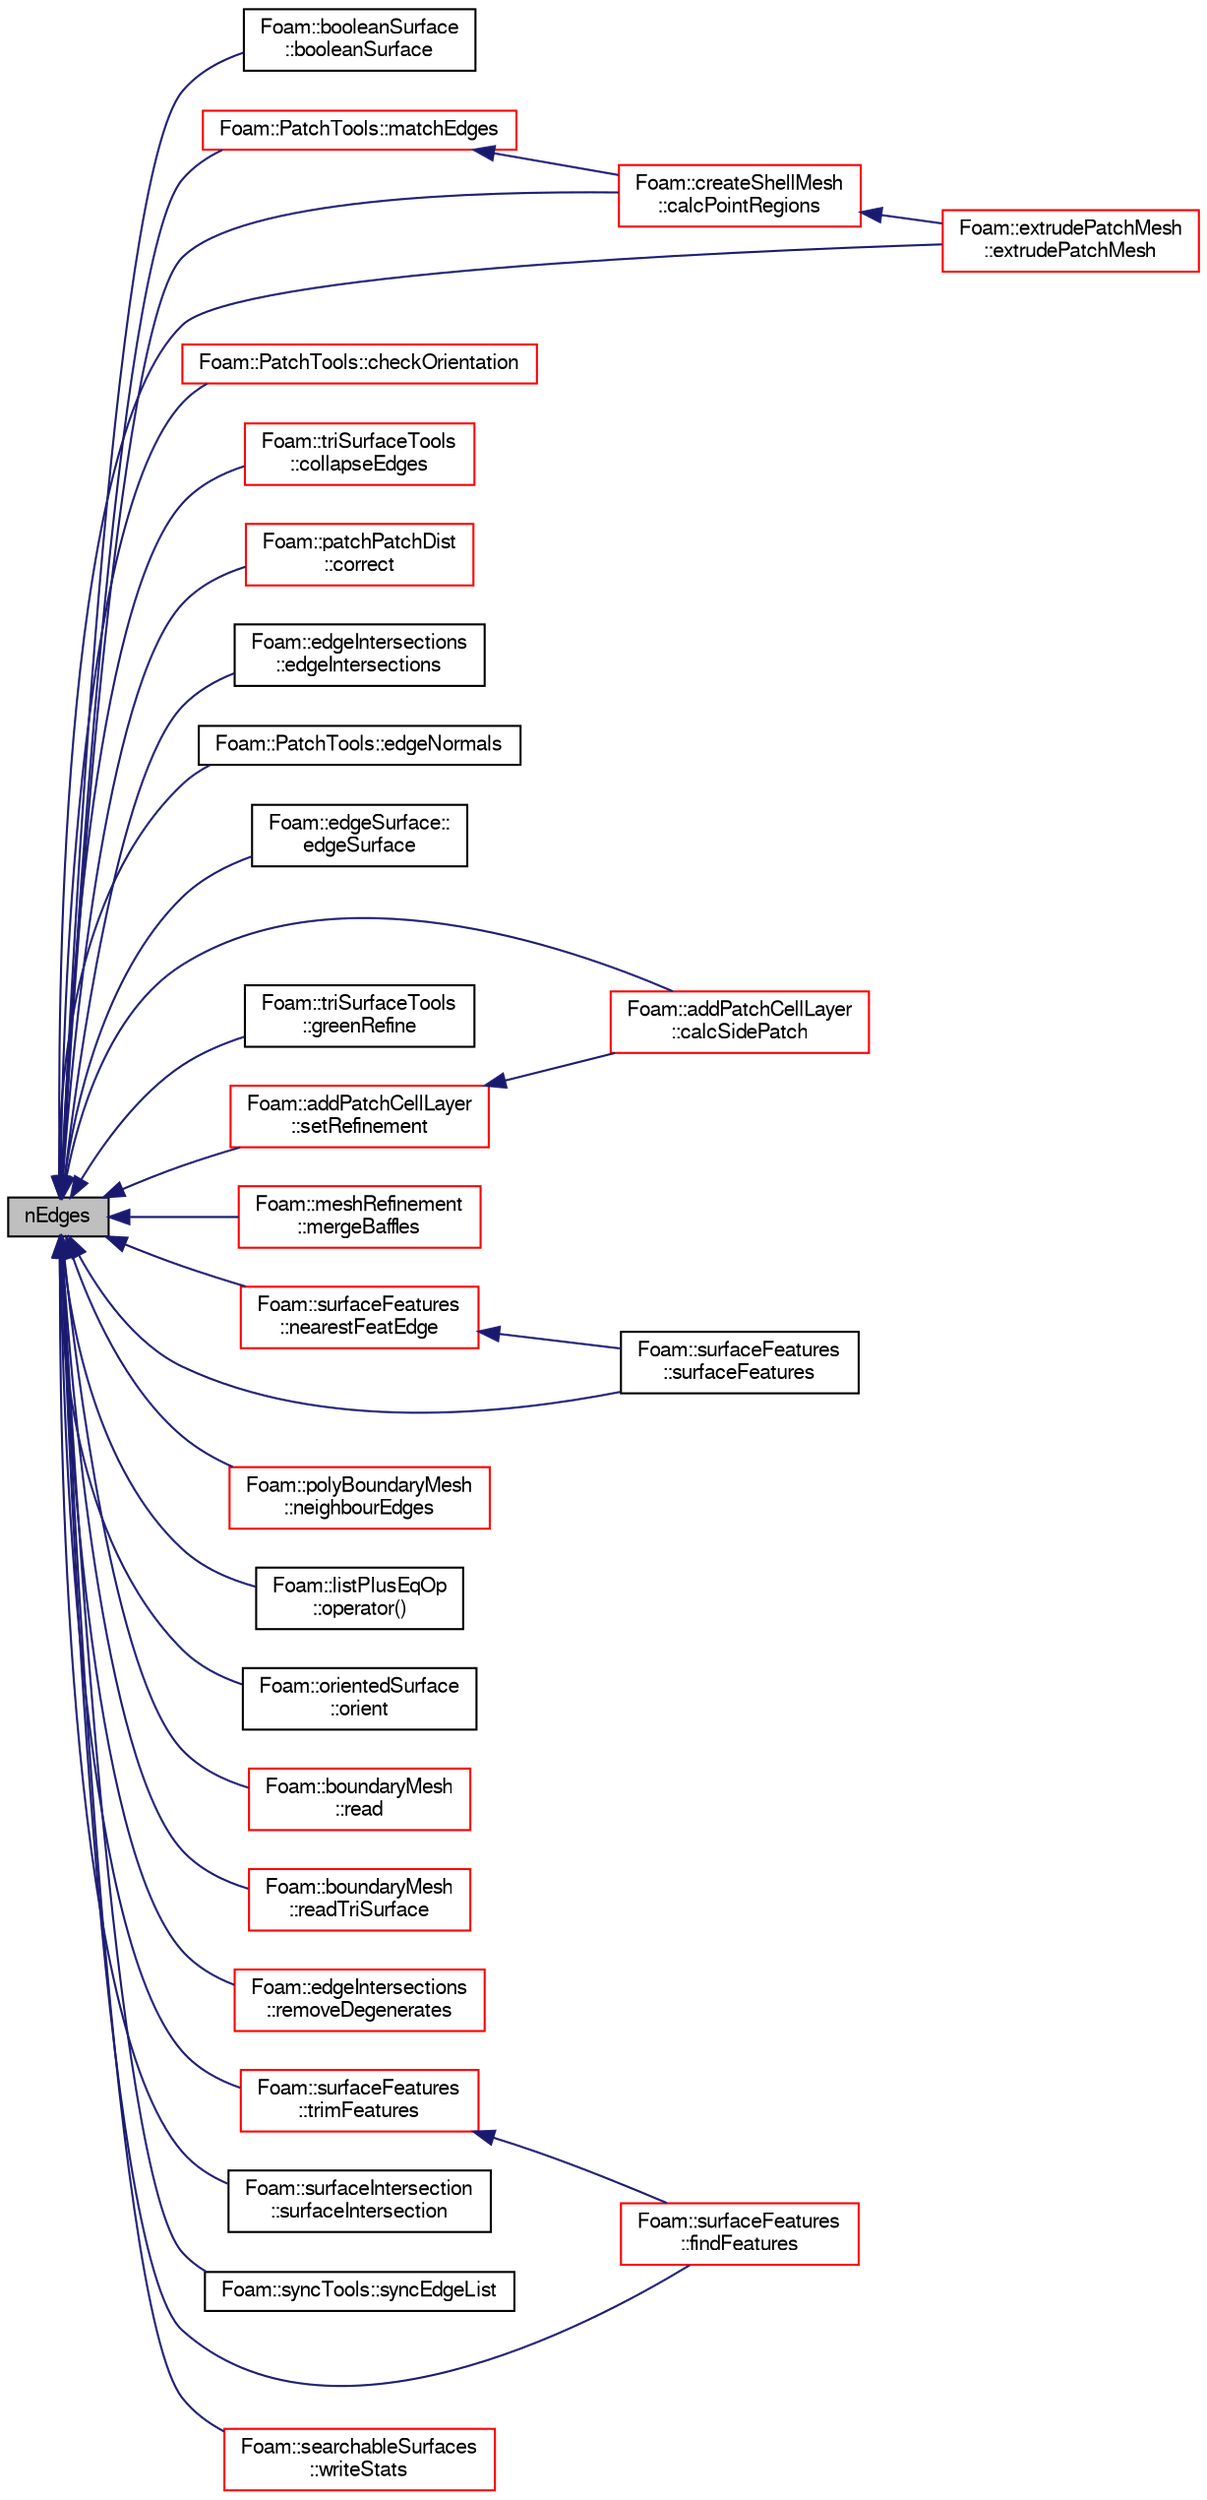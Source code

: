 digraph "nEdges"
{
  bgcolor="transparent";
  edge [fontname="FreeSans",fontsize="10",labelfontname="FreeSans",labelfontsize="10"];
  node [fontname="FreeSans",fontsize="10",shape=record];
  rankdir="LR";
  Node650 [label="nEdges",height=0.2,width=0.4,color="black", fillcolor="grey75", style="filled", fontcolor="black"];
  Node650 -> Node651 [dir="back",color="midnightblue",fontsize="10",style="solid",fontname="FreeSans"];
  Node651 [label="Foam::booleanSurface\l::booleanSurface",height=0.2,width=0.4,color="black",URL="$a25486.html#a88e679563079efe444d5005b5d5e0716",tooltip="Construct from surfaces and face labels to keep. "];
  Node650 -> Node652 [dir="back",color="midnightblue",fontsize="10",style="solid",fontname="FreeSans"];
  Node652 [label="Foam::createShellMesh\l::calcPointRegions",height=0.2,width=0.4,color="red",URL="$a21442.html#abd09fd2558d9fc41e9a503ce2976fe5f",tooltip="Helper: calculate point regions. The point region is the. "];
  Node652 -> Node653 [dir="back",color="midnightblue",fontsize="10",style="solid",fontname="FreeSans"];
  Node653 [label="Foam::extrudePatchMesh\l::extrudePatchMesh",height=0.2,width=0.4,color="red",URL="$a21446.html#ada5aee048de4d025b44660aca99d21a6",tooltip="Construct from mesh, patch and dictionary. "];
  Node650 -> Node657 [dir="back",color="midnightblue",fontsize="10",style="solid",fontname="FreeSans"];
  Node657 [label="Foam::addPatchCellLayer\l::calcSidePatch",height=0.2,width=0.4,color="red",URL="$a21626.html#a25346f181e6f56df9a1839ff94eea581",tooltip="Boundary edges get extruded into boundary faces. Determine patch. "];
  Node650 -> Node665 [dir="back",color="midnightblue",fontsize="10",style="solid",fontname="FreeSans"];
  Node665 [label="Foam::PatchTools::checkOrientation",height=0.2,width=0.4,color="red",URL="$a27526.html#a20f23e9ffe1102dccd75986b5435aef7",tooltip="Check for orientation issues. "];
  Node650 -> Node673 [dir="back",color="midnightblue",fontsize="10",style="solid",fontname="FreeSans"];
  Node673 [label="Foam::triSurfaceTools\l::collapseEdges",height=0.2,width=0.4,color="red",URL="$a25538.html#a3aee046d49916c8984f42f5710679e3f",tooltip="Create new triSurface by collapsing edges to edge mids. "];
  Node650 -> Node685 [dir="back",color="midnightblue",fontsize="10",style="solid",fontname="FreeSans"];
  Node685 [label="Foam::patchPatchDist\l::correct",height=0.2,width=0.4,color="red",URL="$a24846.html#a3ae44b28050c3aa494c1d8e18cf618c1",tooltip="Correct for mesh geom/topo changes. "];
  Node650 -> Node687 [dir="back",color="midnightblue",fontsize="10",style="solid",fontname="FreeSans"];
  Node687 [label="Foam::edgeIntersections\l::edgeIntersections",height=0.2,width=0.4,color="black",URL="$a25498.html#afa99c1043e2be47721e4e7012472c2bb",tooltip="Construct from surface and tolerance. "];
  Node650 -> Node688 [dir="back",color="midnightblue",fontsize="10",style="solid",fontname="FreeSans"];
  Node688 [label="Foam::PatchTools::edgeNormals",height=0.2,width=0.4,color="black",URL="$a27526.html#a48f55bbbe3632b208e3f15dc9ca17103"];
  Node650 -> Node689 [dir="back",color="midnightblue",fontsize="10",style="solid",fontname="FreeSans"];
  Node689 [label="Foam::edgeSurface::\ledgeSurface",height=0.2,width=0.4,color="black",URL="$a25490.html#abe6268d682c2dab294acf2175f47ca38",tooltip="Construct from surface and intersection description. "];
  Node650 -> Node653 [dir="back",color="midnightblue",fontsize="10",style="solid",fontname="FreeSans"];
  Node650 -> Node690 [dir="back",color="midnightblue",fontsize="10",style="solid",fontname="FreeSans"];
  Node690 [label="Foam::surfaceFeatures\l::findFeatures",height=0.2,width=0.4,color="red",URL="$a25510.html#a104ad1549afa89b0b6ae590fda99816a",tooltip="Find feature edges using provided included angle. "];
  Node650 -> Node695 [dir="back",color="midnightblue",fontsize="10",style="solid",fontname="FreeSans"];
  Node695 [label="Foam::triSurfaceTools\l::greenRefine",height=0.2,width=0.4,color="black",URL="$a25538.html#abfb8b3103f67e2652cfb672525ec5d43",tooltip="Refine edges by splitting to opposite vertex. "];
  Node650 -> Node696 [dir="back",color="midnightblue",fontsize="10",style="solid",fontname="FreeSans"];
  Node696 [label="Foam::PatchTools::matchEdges",height=0.2,width=0.4,color="red",URL="$a27526.html#af33c8acb7b267d0ccea6a0365776e1d1",tooltip="Find corresponding edges on patches sharing the same points. "];
  Node696 -> Node652 [dir="back",color="midnightblue",fontsize="10",style="solid",fontname="FreeSans"];
  Node650 -> Node698 [dir="back",color="midnightblue",fontsize="10",style="solid",fontname="FreeSans"];
  Node698 [label="Foam::meshRefinement\l::mergeBaffles",height=0.2,width=0.4,color="red",URL="$a24662.html#aa959f1ef1377d3a4eaac5ff099280e50",tooltip="Merge baffles. Gets pairs of faces. "];
  Node650 -> Node703 [dir="back",color="midnightblue",fontsize="10",style="solid",fontname="FreeSans"];
  Node703 [label="Foam::surfaceFeatures\l::nearestFeatEdge",height=0.2,width=0.4,color="red",URL="$a25510.html#ac01d061da5ba76a939ce2165a67352f3",tooltip="Find nearest feature edge to each surface edge. Uses the. "];
  Node703 -> Node704 [dir="back",color="midnightblue",fontsize="10",style="solid",fontname="FreeSans"];
  Node704 [label="Foam::surfaceFeatures\l::surfaceFeatures",height=0.2,width=0.4,color="black",URL="$a25510.html#ad37c6263cbba065fbffe29e843e18245",tooltip="Construct from pointField and edgeList (edgeMesh) "];
  Node650 -> Node706 [dir="back",color="midnightblue",fontsize="10",style="solid",fontname="FreeSans"];
  Node706 [label="Foam::polyBoundaryMesh\l::neighbourEdges",height=0.2,width=0.4,color="red",URL="$a27402.html#a430d61af7deb5b3579553b92d7a3034c",tooltip="Per patch the edges on the neighbouring patch. Is for every external. "];
  Node650 -> Node794 [dir="back",color="midnightblue",fontsize="10",style="solid",fontname="FreeSans"];
  Node794 [label="Foam::listPlusEqOp\l::operator()",height=0.2,width=0.4,color="black",URL="$a24626.html#a2bca5855a51bffee2f0fe2aacc4aba10"];
  Node650 -> Node795 [dir="back",color="midnightblue",fontsize="10",style="solid",fontname="FreeSans"];
  Node795 [label="Foam::orientedSurface\l::orient",height=0.2,width=0.4,color="black",URL="$a25506.html#aa4acb2637dc6e4cca4ebfa19424b5d43",tooltip="Flip faces such that normals are consistent with point: "];
  Node650 -> Node796 [dir="back",color="midnightblue",fontsize="10",style="solid",fontname="FreeSans"];
  Node796 [label="Foam::boundaryMesh\l::read",height=0.2,width=0.4,color="red",URL="$a21430.html#ad75a6a0d6490bd22adad55646a22e51b",tooltip="Read from boundaryMesh of polyMesh. "];
  Node650 -> Node798 [dir="back",color="midnightblue",fontsize="10",style="solid",fontname="FreeSans"];
  Node798 [label="Foam::boundaryMesh\l::readTriSurface",height=0.2,width=0.4,color="red",URL="$a21430.html#a2ee25ae613c57256a825ff088edc0839",tooltip="Read from triSurface. "];
  Node650 -> Node799 [dir="back",color="midnightblue",fontsize="10",style="solid",fontname="FreeSans"];
  Node799 [label="Foam::edgeIntersections\l::removeDegenerates",height=0.2,width=0.4,color="red",URL="$a25498.html#ad0d81f63bedf7adf479d3512ac49ae21",tooltip="Resolve ties. Shuffles points so all edge - face intersections. "];
  Node650 -> Node803 [dir="back",color="midnightblue",fontsize="10",style="solid",fontname="FreeSans"];
  Node803 [label="Foam::addPatchCellLayer\l::setRefinement",height=0.2,width=0.4,color="red",URL="$a21626.html#a9488cb0518f21b76444c508cc9658d64",tooltip="Play commands into polyTopoChange to create layers on top. "];
  Node803 -> Node657 [dir="back",color="midnightblue",fontsize="10",style="solid",fontname="FreeSans"];
  Node650 -> Node704 [dir="back",color="midnightblue",fontsize="10",style="solid",fontname="FreeSans"];
  Node650 -> Node805 [dir="back",color="midnightblue",fontsize="10",style="solid",fontname="FreeSans"];
  Node805 [label="Foam::surfaceIntersection\l::surfaceIntersection",height=0.2,width=0.4,color="black",URL="$a25502.html#a799b50167148bd08cc2271a5b90891ff",tooltip="Construct from two surfaces. Does all its own cutting. "];
  Node650 -> Node806 [dir="back",color="midnightblue",fontsize="10",style="solid",fontname="FreeSans"];
  Node806 [label="Foam::syncTools::syncEdgeList",height=0.2,width=0.4,color="black",URL="$a27502.html#a86e90a506551c4d498997468519bdbb6",tooltip="Synchronize values on selected mesh edges. "];
  Node650 -> Node807 [dir="back",color="midnightblue",fontsize="10",style="solid",fontname="FreeSans"];
  Node807 [label="Foam::surfaceFeatures\l::trimFeatures",height=0.2,width=0.4,color="red",URL="$a25510.html#af640d0750bcc401bc012c69e60b809a8",tooltip="Delete small sets of edges. Edges are stringed up and any. "];
  Node807 -> Node690 [dir="back",color="midnightblue",fontsize="10",style="solid",fontname="FreeSans"];
  Node650 -> Node808 [dir="back",color="midnightblue",fontsize="10",style="solid",fontname="FreeSans"];
  Node808 [label="Foam::searchableSurfaces\l::writeStats",height=0.2,width=0.4,color="red",URL="$a25246.html#a9dd03ce1c730a8e2cd76aa6ce7937c88",tooltip="Write some stats. "];
}

